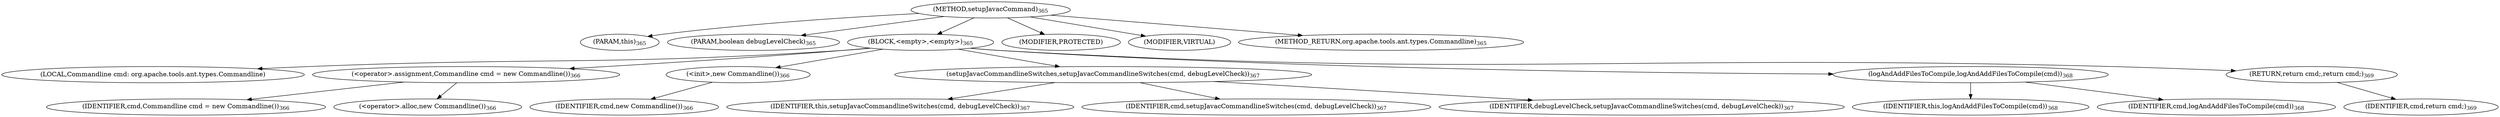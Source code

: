digraph "setupJavacCommand" {  
"807" [label = <(METHOD,setupJavacCommand)<SUB>365</SUB>> ]
"33" [label = <(PARAM,this)<SUB>365</SUB>> ]
"808" [label = <(PARAM,boolean debugLevelCheck)<SUB>365</SUB>> ]
"809" [label = <(BLOCK,&lt;empty&gt;,&lt;empty&gt;)<SUB>365</SUB>> ]
"31" [label = <(LOCAL,Commandline cmd: org.apache.tools.ant.types.Commandline)> ]
"810" [label = <(&lt;operator&gt;.assignment,Commandline cmd = new Commandline())<SUB>366</SUB>> ]
"811" [label = <(IDENTIFIER,cmd,Commandline cmd = new Commandline())<SUB>366</SUB>> ]
"812" [label = <(&lt;operator&gt;.alloc,new Commandline())<SUB>366</SUB>> ]
"813" [label = <(&lt;init&gt;,new Commandline())<SUB>366</SUB>> ]
"30" [label = <(IDENTIFIER,cmd,new Commandline())<SUB>366</SUB>> ]
"814" [label = <(setupJavacCommandlineSwitches,setupJavacCommandlineSwitches(cmd, debugLevelCheck))<SUB>367</SUB>> ]
"32" [label = <(IDENTIFIER,this,setupJavacCommandlineSwitches(cmd, debugLevelCheck))<SUB>367</SUB>> ]
"815" [label = <(IDENTIFIER,cmd,setupJavacCommandlineSwitches(cmd, debugLevelCheck))<SUB>367</SUB>> ]
"816" [label = <(IDENTIFIER,debugLevelCheck,setupJavacCommandlineSwitches(cmd, debugLevelCheck))<SUB>367</SUB>> ]
"817" [label = <(logAndAddFilesToCompile,logAndAddFilesToCompile(cmd))<SUB>368</SUB>> ]
"34" [label = <(IDENTIFIER,this,logAndAddFilesToCompile(cmd))<SUB>368</SUB>> ]
"818" [label = <(IDENTIFIER,cmd,logAndAddFilesToCompile(cmd))<SUB>368</SUB>> ]
"819" [label = <(RETURN,return cmd;,return cmd;)<SUB>369</SUB>> ]
"820" [label = <(IDENTIFIER,cmd,return cmd;)<SUB>369</SUB>> ]
"821" [label = <(MODIFIER,PROTECTED)> ]
"822" [label = <(MODIFIER,VIRTUAL)> ]
"823" [label = <(METHOD_RETURN,org.apache.tools.ant.types.Commandline)<SUB>365</SUB>> ]
  "807" -> "33" 
  "807" -> "808" 
  "807" -> "809" 
  "807" -> "821" 
  "807" -> "822" 
  "807" -> "823" 
  "809" -> "31" 
  "809" -> "810" 
  "809" -> "813" 
  "809" -> "814" 
  "809" -> "817" 
  "809" -> "819" 
  "810" -> "811" 
  "810" -> "812" 
  "813" -> "30" 
  "814" -> "32" 
  "814" -> "815" 
  "814" -> "816" 
  "817" -> "34" 
  "817" -> "818" 
  "819" -> "820" 
}
